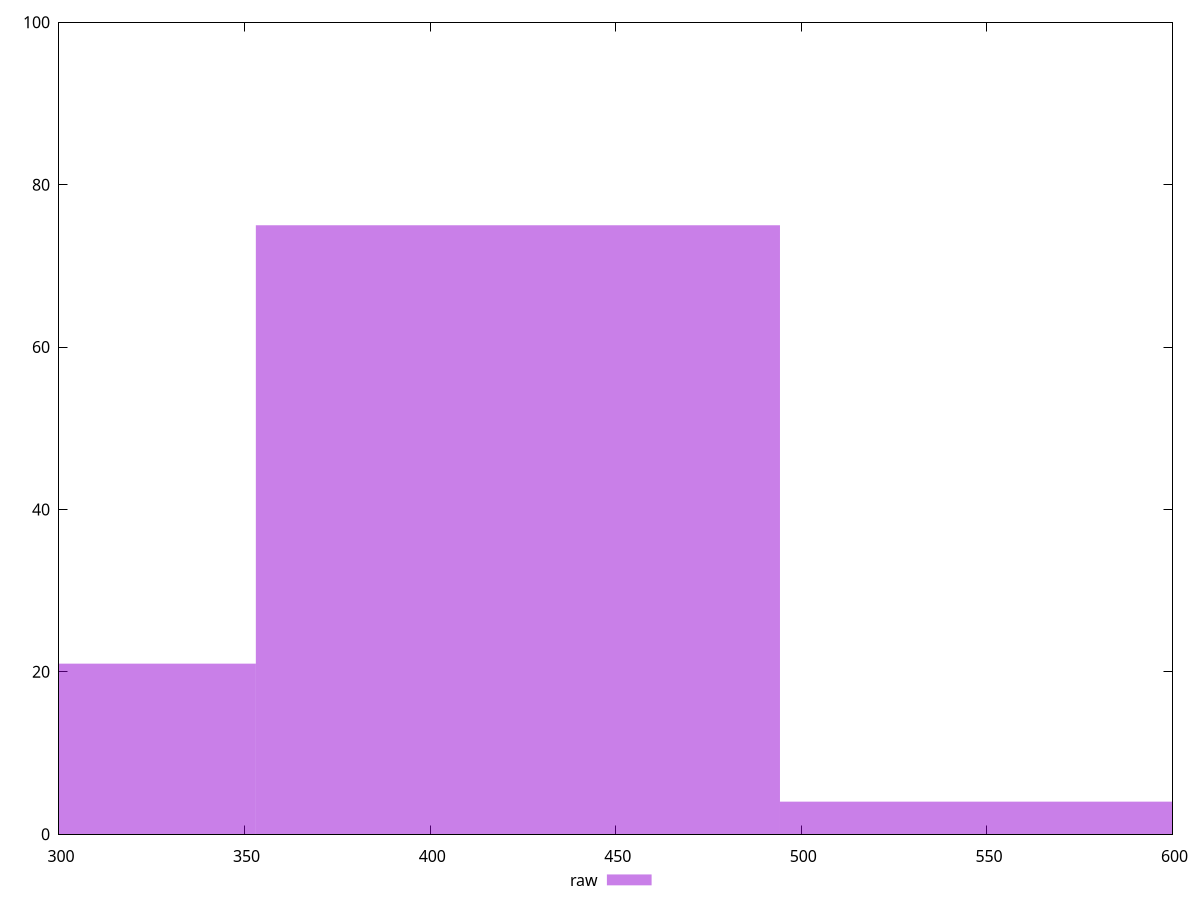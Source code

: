 reset

$raw <<EOF
564.8510597008078 4
282.4255298504039 21
423.63829477560586 75
EOF

set key outside below
set boxwidth 141.21276492520195
set xrange [300:600]
set yrange [0:100]
set trange [0:100]
set style fill transparent solid 0.5 noborder
set terminal svg size 640, 490 enhanced background rgb 'white'
set output "report_00019_2021-02-10T18-14-37.922Z//uses-webp-images/samples/pages/raw/histogram.svg"

plot $raw title "raw" with boxes

reset
